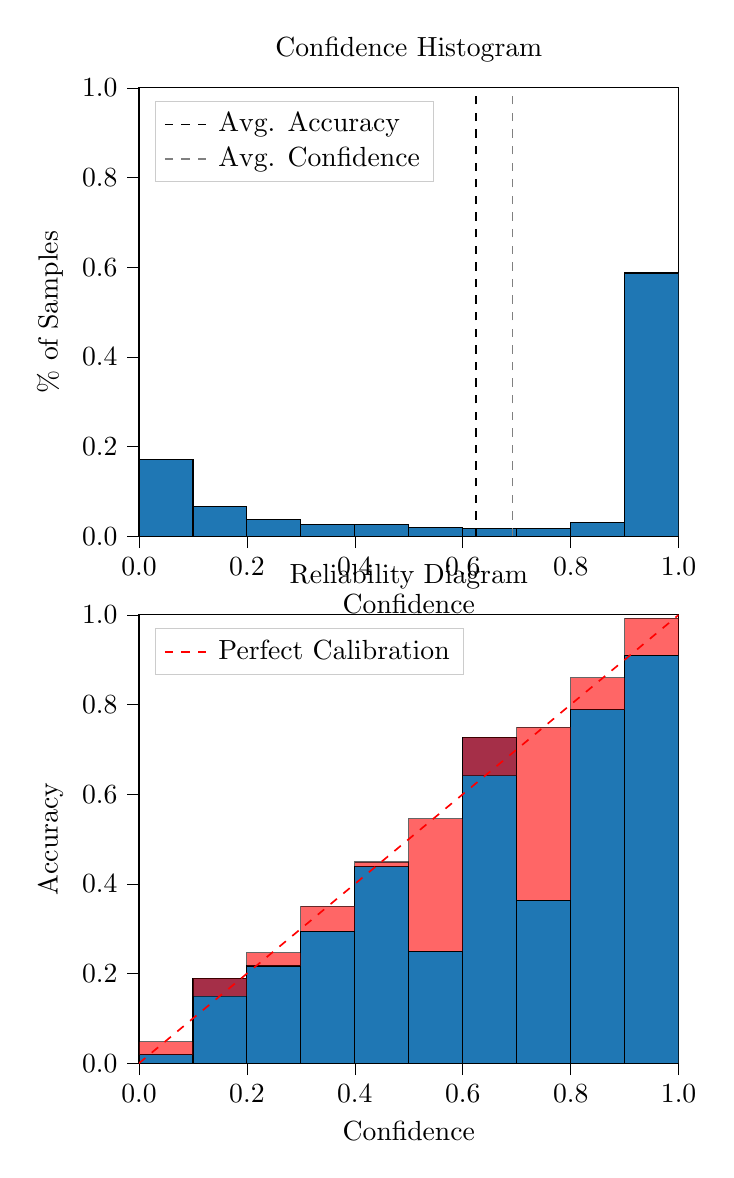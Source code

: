 % This file was created by tikzplotlib v0.9.8.
\begin{tikzpicture}

\definecolor{color0}{rgb}{0.122,0.467,0.706}

\begin{groupplot}[group style={group size=1 by 2}]
\nextgroupplot[
legend cell align={left},
legend style={
  fill opacity=0.8,
  draw opacity=1,
  text opacity=1,
  at={(0.03,0.97)},
  anchor=north west,
  draw=white!80!black
},
tick align=outside,
tick pos=left,
title={Confidence Histogram},
x grid style={white!69.02!black},
xlabel={Confidence},
xmin=0, xmax=1,
xtick style={color=black},
xtick={0,0.2,0.4,0.6,0.8,1},
xticklabels={0.0,0.2,0.4,0.6,0.8,1.0},
y grid style={white!69.02!black},
ylabel={\% of Samples},
ymin=0, ymax=1,
ytick style={color=black},
ytick={0,0.2,0.4,0.6,0.8,1},
yticklabels={0.0,0.2,0.4,0.6,0.8,1.0}
]
\draw[draw=black,fill=color0] (axis cs:-6.939e-18,0) rectangle (axis cs:0.1,0.171);
\draw[draw=black,fill=color0] (axis cs:0.1,0) rectangle (axis cs:0.2,0.067);
\draw[draw=black,fill=color0] (axis cs:0.2,0) rectangle (axis cs:0.3,0.037);
\draw[draw=black,fill=color0] (axis cs:0.3,0) rectangle (axis cs:0.4,0.027);
\draw[draw=black,fill=color0] (axis cs:0.4,0) rectangle (axis cs:0.5,0.026);
\draw[draw=black,fill=color0] (axis cs:0.5,0) rectangle (axis cs:0.6,0.019);
\draw[draw=black,fill=color0] (axis cs:0.6,0) rectangle (axis cs:0.7,0.018);
\draw[draw=black,fill=color0] (axis cs:0.7,0) rectangle (axis cs:0.8,0.018);
\draw[draw=black,fill=color0] (axis cs:0.8,0) rectangle (axis cs:0.9,0.03);
\draw[draw=black,fill=color0] (axis cs:0.9,0) rectangle (axis cs:1,0.587);
\addplot [semithick, black, dashed]
table {%
0.625 0
0.625 1
};
\addlegendentry{Avg. Accuracy}
\addplot [semithick, white!50.196!black, dashed]
table {%
0.692 0
0.692 1
};
\addlegendentry{Avg. Confidence}

\nextgroupplot[
legend cell align={left},
legend style={
  fill opacity=0.8,
  draw opacity=1,
  text opacity=1,
  at={(0.03,0.97)},
  anchor=north west,
  draw=white!80!black
},
tick align=outside,
tick pos=left,
title={Reliability Diagram},
x grid style={white!69.02!black},
xlabel={Confidence},
xmin=0, xmax=1,
xtick style={color=black},
xtick={0,0.2,0.4,0.6,0.8,1},
xticklabels={0.0,0.2,0.4,0.6,0.8,1.0},
y grid style={white!69.02!black},
ylabel={Accuracy},
ymin=0, ymax=1,
ytick style={color=black},
ytick={0,0.2,0.4,0.6,0.8,1},
yticklabels={0.0,0.2,0.4,0.6,0.8,1.0}
]
\draw[draw=black,fill=color0] (axis cs:-6.939e-18,0) rectangle (axis cs:0.1,0.019);
\draw[draw=black,fill=color0] (axis cs:0.1,0) rectangle (axis cs:0.2,0.19);
\draw[draw=black,fill=color0] (axis cs:0.2,0) rectangle (axis cs:0.3,0.217);
\draw[draw=black,fill=color0] (axis cs:0.3,0) rectangle (axis cs:0.4,0.294);
\draw[draw=black,fill=color0] (axis cs:0.4,0) rectangle (axis cs:0.5,0.438);
\draw[draw=black,fill=color0] (axis cs:0.5,0) rectangle (axis cs:0.6,0.25);
\draw[draw=black,fill=color0] (axis cs:0.6,0) rectangle (axis cs:0.7,0.727);
\draw[draw=black,fill=color0] (axis cs:0.7,0) rectangle (axis cs:0.8,0.364);
\draw[draw=black,fill=color0] (axis cs:0.8,0) rectangle (axis cs:0.9,0.789);
\draw[draw=black,fill=color0] (axis cs:0.9,0) rectangle (axis cs:1,0.91);
\draw[draw=black,fill=red,opacity=0.6] (axis cs:-6.939e-18,0.019) rectangle (axis cs:0.1,0.048);
\draw[draw=black,fill=red,opacity=0.6] (axis cs:0.1,0.19) rectangle (axis cs:0.2,0.149);
\draw[draw=black,fill=red,opacity=0.6] (axis cs:0.2,0.217) rectangle (axis cs:0.3,0.247);
\draw[draw=black,fill=red,opacity=0.6] (axis cs:0.3,0.294) rectangle (axis cs:0.4,0.35);
\draw[draw=black,fill=red,opacity=0.6] (axis cs:0.4,0.438) rectangle (axis cs:0.5,0.449);
\draw[draw=black,fill=red,opacity=0.6] (axis cs:0.5,0.25) rectangle (axis cs:0.6,0.545);
\draw[draw=black,fill=red,opacity=0.6] (axis cs:0.6,0.727) rectangle (axis cs:0.7,0.641);
\draw[draw=black,fill=red,opacity=0.6] (axis cs:0.7,0.364) rectangle (axis cs:0.8,0.749);
\draw[draw=black,fill=red,opacity=0.6] (axis cs:0.8,0.789) rectangle (axis cs:0.9,0.86);
\draw[draw=black,fill=red,opacity=0.6] (axis cs:0.9,0.91) rectangle (axis cs:1,0.993);
\addplot [semithick, red, dashed]
table {%
0 0
1 1
};
\addlegendentry{Perfect Calibration}
\end{groupplot}

\end{tikzpicture}
